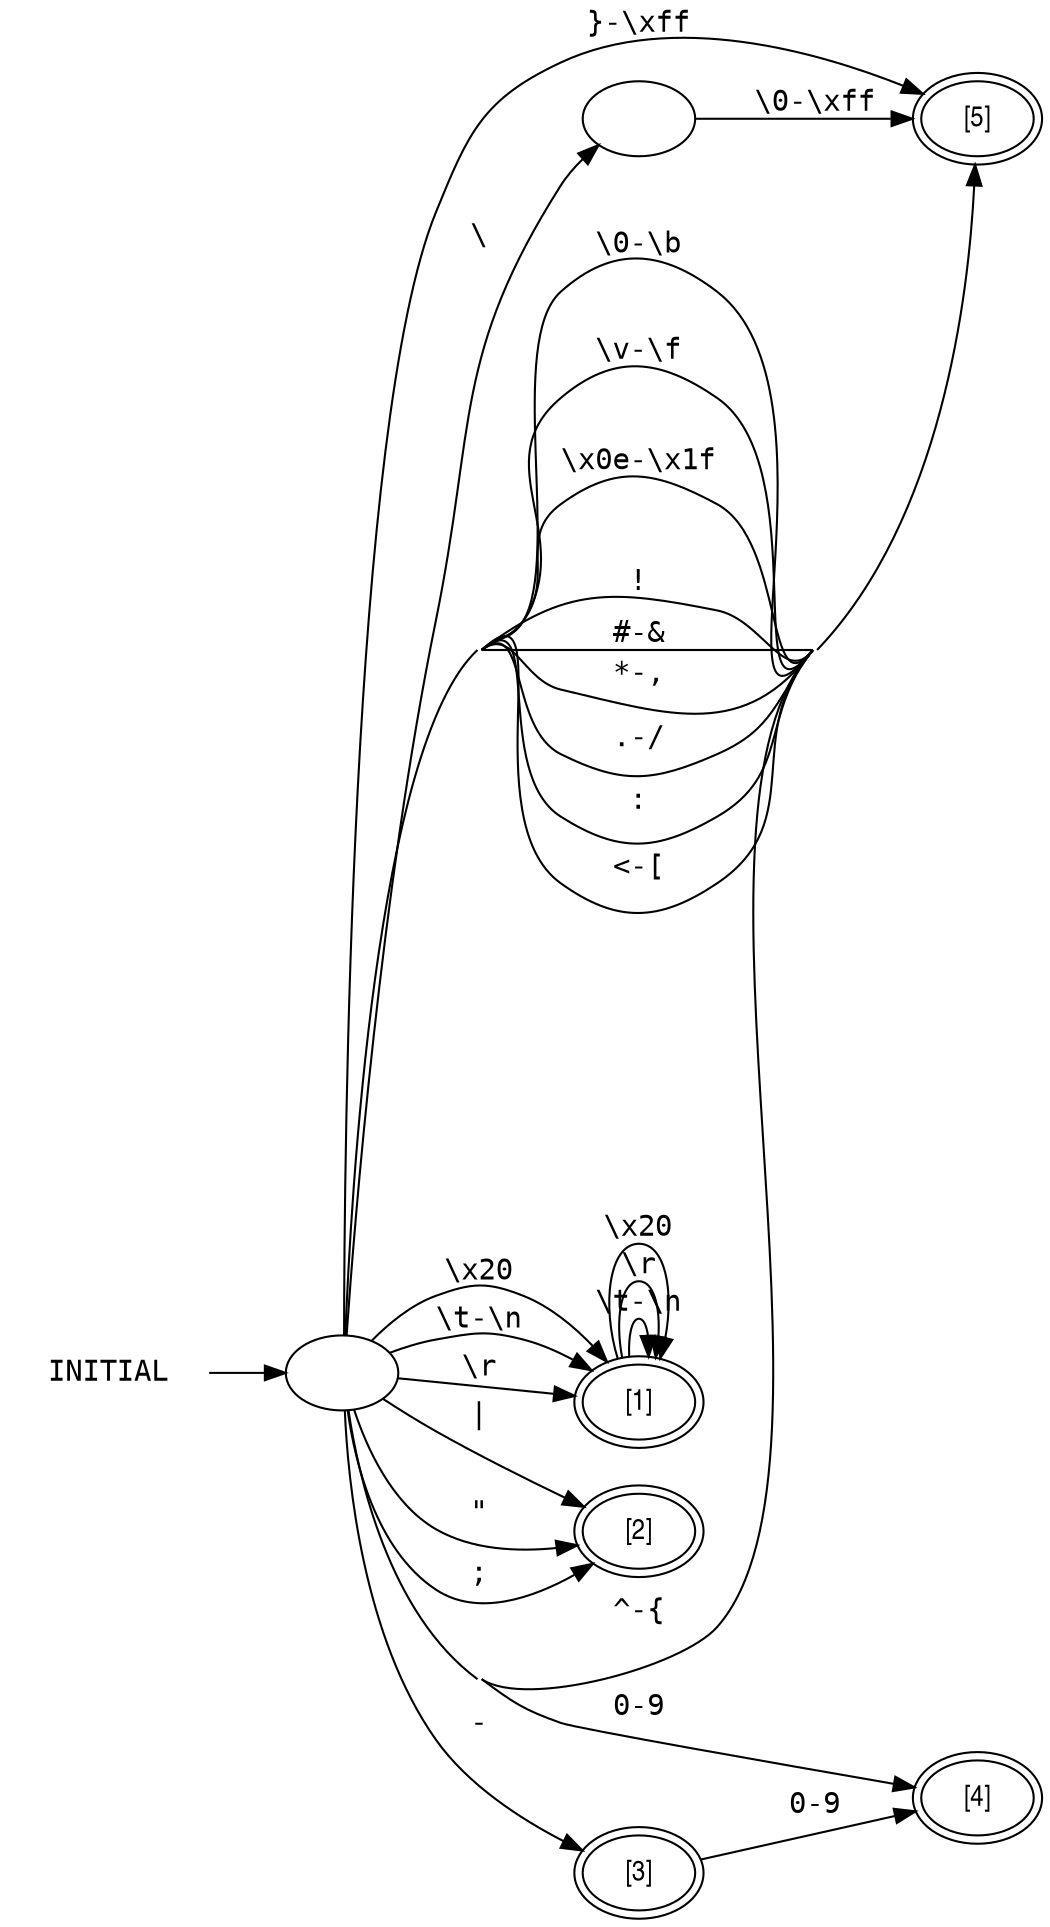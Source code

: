 digraph INITIAL {
		rankdir=LR;
		concentrate=true;
		node [fontname="ArialNarrow"];
		edge [fontname="Courier"];

		init [root=true,peripheries=0,label="INITIAL",fontname="Courier"];
		init -> N00B5BCF4;

/*START*/	N00B5BCF4 [label=""];
		N00B5BCF4 -> N00B5BE04 [label="\\0-\\b"];
		N00B5BCF4 -> N00B5BE8C [label="\\t-\\n"];
		N00B5BCF4 -> N00B5BE04 [label="\\v-\\f"];
		N00B5BCF4 -> N00B5BE8C [label="\\r"];
		N00B5BCF4 -> N00B5BE04 [label="\\x0e-\\x1f"];
		N00B5BCF4 -> N00B5BE8C [label="\\x20"];
		N00B5BCF4 -> N00B5BE04 [label="!"];
		N00B5BCF4 -> N00B5BD38 [label="\""];
		N00B5BCF4 -> N00B5BE04 [label="#-&"];
		N00B5BCF4 -> N00B5BE04 [label="*-,"];
		N00B5BCF4 -> N00B5BD7C [label="-"];
		N00B5BCF4 -> N00B5BE04 [label=".-/"];
		N00B5BCF4 -> N00B5BDC0 [label="0-9"];
		N00B5BCF4 -> N00B5BE04 [label=":"];
		N00B5BCF4 -> N00B5BD38 [label=";"];
		N00B5BCF4 -> N00B5BE04 [label="<-["];
		N00B5BCF4 -> N00B5BE48 [label="\\"];
		N00B5BCF4 -> N00B5BE04 [label="^-{"];
		N00B5BCF4 -> N00B5BD38 [label="|"];
		N00B5BCF4 -> N00B5BE04 [label="}-\\xff"];

/*ACCEPT 2*/	N00B5BD38 [label="[2]",peripheries=2];

/*ACCEPT 3*/	N00B5BD7C [label="[3]",peripheries=2];
		N00B5BD7C -> N00B5BDC0 [label="0-9"];

/*ACCEPT 4*/	N00B5BDC0 [label="[4]",peripheries=2];

/*ACCEPT 5*/	N00B5BE04 [label="[5]",peripheries=2];

/*STATE*/	N00B5BE48 [label=""];
		N00B5BE48 -> N00B5BE04 [label="\\0-\\xff"];

/*ACCEPT 1*/	N00B5BE8C [label="[1]",peripheries=2];
		N00B5BE8C -> N00B5BE8C [label="\\t-\\n"];
		N00B5BE8C -> N00B5BE8C [label="\\r"];
		N00B5BE8C -> N00B5BE8C [label="\\x20"];
}
